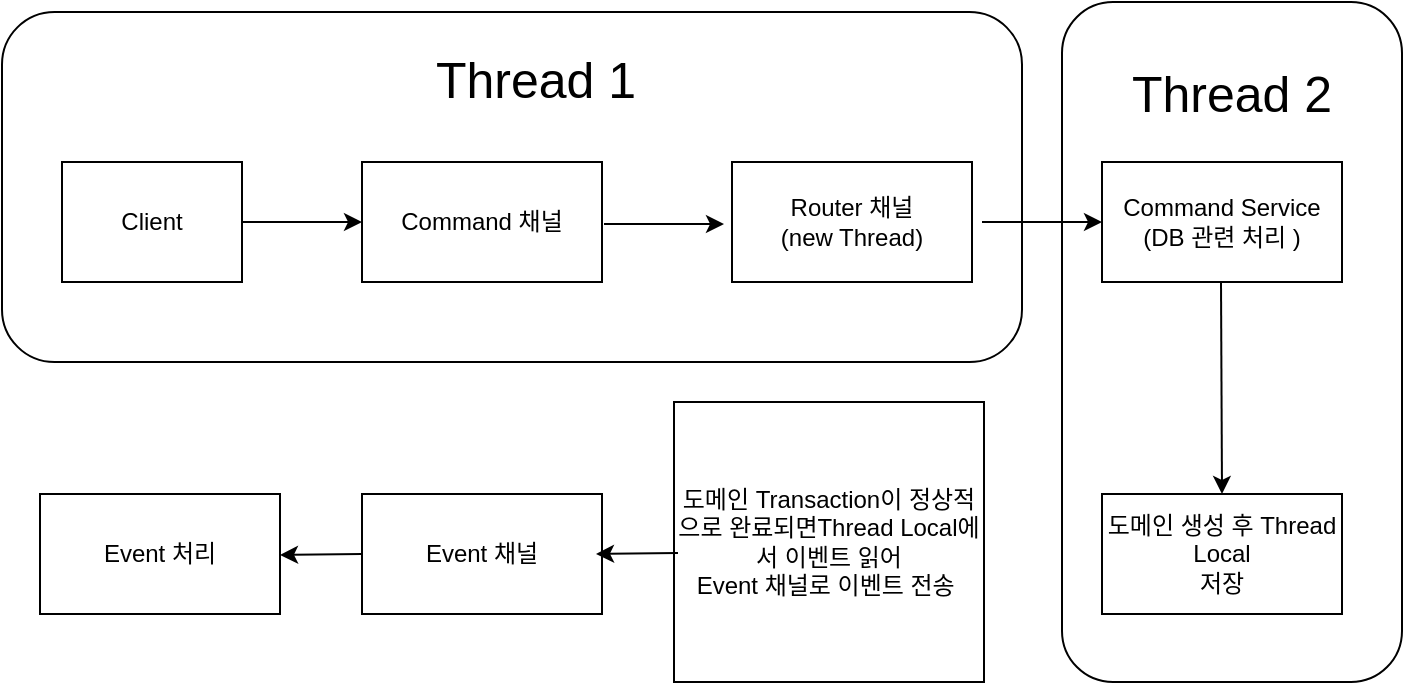 <mxfile version="22.0.0" type="github">
  <diagram name="페이지-1" id="p6nU3wIyXpmdqAJnokX8">
    <mxGraphModel dx="1434" dy="828" grid="1" gridSize="10" guides="1" tooltips="1" connect="1" arrows="1" fold="1" page="1" pageScale="1" pageWidth="1169" pageHeight="827" math="0" shadow="0">
      <root>
        <mxCell id="0" />
        <mxCell id="1" parent="0" />
        <mxCell id="PEcnvfb_Y7j83tSjnZYV-19" value="" style="rounded=1;whiteSpace=wrap;html=1;" vertex="1" parent="1">
          <mxGeometry x="630" y="90" width="170" height="340" as="geometry" />
        </mxCell>
        <mxCell id="PEcnvfb_Y7j83tSjnZYV-14" value="" style="rounded=1;whiteSpace=wrap;html=1;" vertex="1" parent="1">
          <mxGeometry x="100" y="95" width="510" height="175" as="geometry" />
        </mxCell>
        <mxCell id="PEcnvfb_Y7j83tSjnZYV-1" value="Client" style="rounded=0;whiteSpace=wrap;html=1;" vertex="1" parent="1">
          <mxGeometry x="130" y="170" width="90" height="60" as="geometry" />
        </mxCell>
        <mxCell id="PEcnvfb_Y7j83tSjnZYV-4" value="" style="endArrow=classic;html=1;rounded=0;" edge="1" parent="1">
          <mxGeometry width="50" height="50" relative="1" as="geometry">
            <mxPoint x="220" y="200" as="sourcePoint" />
            <mxPoint x="280" y="200" as="targetPoint" />
          </mxGeometry>
        </mxCell>
        <mxCell id="PEcnvfb_Y7j83tSjnZYV-5" value="Command 채널" style="rounded=0;whiteSpace=wrap;html=1;" vertex="1" parent="1">
          <mxGeometry x="280" y="170" width="120" height="60" as="geometry" />
        </mxCell>
        <mxCell id="PEcnvfb_Y7j83tSjnZYV-7" value="" style="endArrow=classic;html=1;rounded=0;" edge="1" parent="1">
          <mxGeometry width="50" height="50" relative="1" as="geometry">
            <mxPoint x="401" y="201" as="sourcePoint" />
            <mxPoint x="461" y="201" as="targetPoint" />
          </mxGeometry>
        </mxCell>
        <mxCell id="PEcnvfb_Y7j83tSjnZYV-8" value="Router 채널 &lt;br&gt;(new Thread)" style="rounded=0;whiteSpace=wrap;html=1;" vertex="1" parent="1">
          <mxGeometry x="465" y="170" width="120" height="60" as="geometry" />
        </mxCell>
        <mxCell id="PEcnvfb_Y7j83tSjnZYV-10" value="" style="endArrow=classic;html=1;rounded=0;" edge="1" parent="1">
          <mxGeometry width="50" height="50" relative="1" as="geometry">
            <mxPoint x="590" y="200" as="sourcePoint" />
            <mxPoint x="650" y="200" as="targetPoint" />
          </mxGeometry>
        </mxCell>
        <mxCell id="PEcnvfb_Y7j83tSjnZYV-11" value="Command Service&lt;br&gt;(DB 관련 처리 )" style="rounded=0;whiteSpace=wrap;html=1;" vertex="1" parent="1">
          <mxGeometry x="650" y="170" width="120" height="60" as="geometry" />
        </mxCell>
        <mxCell id="PEcnvfb_Y7j83tSjnZYV-12" value="" style="endArrow=classic;html=1;rounded=0;entryX=0.5;entryY=0;entryDx=0;entryDy=0;" edge="1" parent="1" target="PEcnvfb_Y7j83tSjnZYV-13">
          <mxGeometry width="50" height="50" relative="1" as="geometry">
            <mxPoint x="709.5" y="230" as="sourcePoint" />
            <mxPoint x="710" y="320" as="targetPoint" />
          </mxGeometry>
        </mxCell>
        <mxCell id="PEcnvfb_Y7j83tSjnZYV-13" value="도메인 생성 후 Thread Local &lt;br&gt;저장" style="rounded=0;whiteSpace=wrap;html=1;" vertex="1" parent="1">
          <mxGeometry x="650" y="336" width="120" height="60" as="geometry" />
        </mxCell>
        <mxCell id="PEcnvfb_Y7j83tSjnZYV-16" value="&lt;font style=&quot;font-size: 25px;&quot;&gt;Thread 1&lt;/font&gt;" style="text;html=1;strokeColor=none;fillColor=none;align=center;verticalAlign=middle;whiteSpace=wrap;rounded=0;fontSize=14;" vertex="1" parent="1">
          <mxGeometry x="282" y="113" width="170" height="30" as="geometry" />
        </mxCell>
        <mxCell id="PEcnvfb_Y7j83tSjnZYV-20" value="&lt;font style=&quot;font-size: 25px;&quot;&gt;Thread 2&lt;/font&gt;" style="text;html=1;strokeColor=none;fillColor=none;align=center;verticalAlign=middle;whiteSpace=wrap;rounded=0;fontSize=14;" vertex="1" parent="1">
          <mxGeometry x="630" y="120" width="170" height="30" as="geometry" />
        </mxCell>
        <mxCell id="PEcnvfb_Y7j83tSjnZYV-21" value="" style="endArrow=classic;html=1;rounded=0;entryX=1.013;entryY=0.557;entryDx=0;entryDy=0;entryPerimeter=0;exitX=0;exitY=0.5;exitDx=0;exitDy=0;" edge="1" parent="1" source="PEcnvfb_Y7j83tSjnZYV-23">
          <mxGeometry width="50" height="50" relative="1" as="geometry">
            <mxPoint x="295.99" y="365.496" as="sourcePoint" />
            <mxPoint x="239.005" y="366.46" as="targetPoint" />
          </mxGeometry>
        </mxCell>
        <mxCell id="PEcnvfb_Y7j83tSjnZYV-22" value="도메인 Transaction이 정상적으로 완료되면Thread Local에서 이벤트 읽어&lt;br&gt;Event 채널로 이벤트 전송&amp;nbsp;" style="rounded=0;whiteSpace=wrap;html=1;" vertex="1" parent="1">
          <mxGeometry x="436" y="290" width="155" height="140" as="geometry" />
        </mxCell>
        <mxCell id="PEcnvfb_Y7j83tSjnZYV-23" value="Event 채널" style="rounded=0;whiteSpace=wrap;html=1;" vertex="1" parent="1">
          <mxGeometry x="280" y="336" width="120" height="60" as="geometry" />
        </mxCell>
        <mxCell id="PEcnvfb_Y7j83tSjnZYV-24" value="Event 처리" style="rounded=0;whiteSpace=wrap;html=1;" vertex="1" parent="1">
          <mxGeometry x="119" y="336" width="120" height="60" as="geometry" />
        </mxCell>
        <mxCell id="PEcnvfb_Y7j83tSjnZYV-29" value="" style="endArrow=classic;html=1;rounded=0;entryX=1.013;entryY=0.557;entryDx=0;entryDy=0;entryPerimeter=0;exitX=0;exitY=0.5;exitDx=0;exitDy=0;" edge="1" parent="1">
          <mxGeometry width="50" height="50" relative="1" as="geometry">
            <mxPoint x="438" y="365.5" as="sourcePoint" />
            <mxPoint x="397.005" y="365.96" as="targetPoint" />
          </mxGeometry>
        </mxCell>
      </root>
    </mxGraphModel>
  </diagram>
</mxfile>
